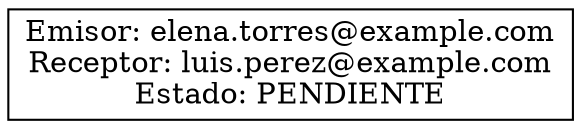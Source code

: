 digraph G {
    rankdir=TB;
    node [shape=record];
    node0 [label="{Emisor: elena.torres@example.com\nReceptor: luis.perez@example.com\nEstado: PENDIENTE}"];
}
